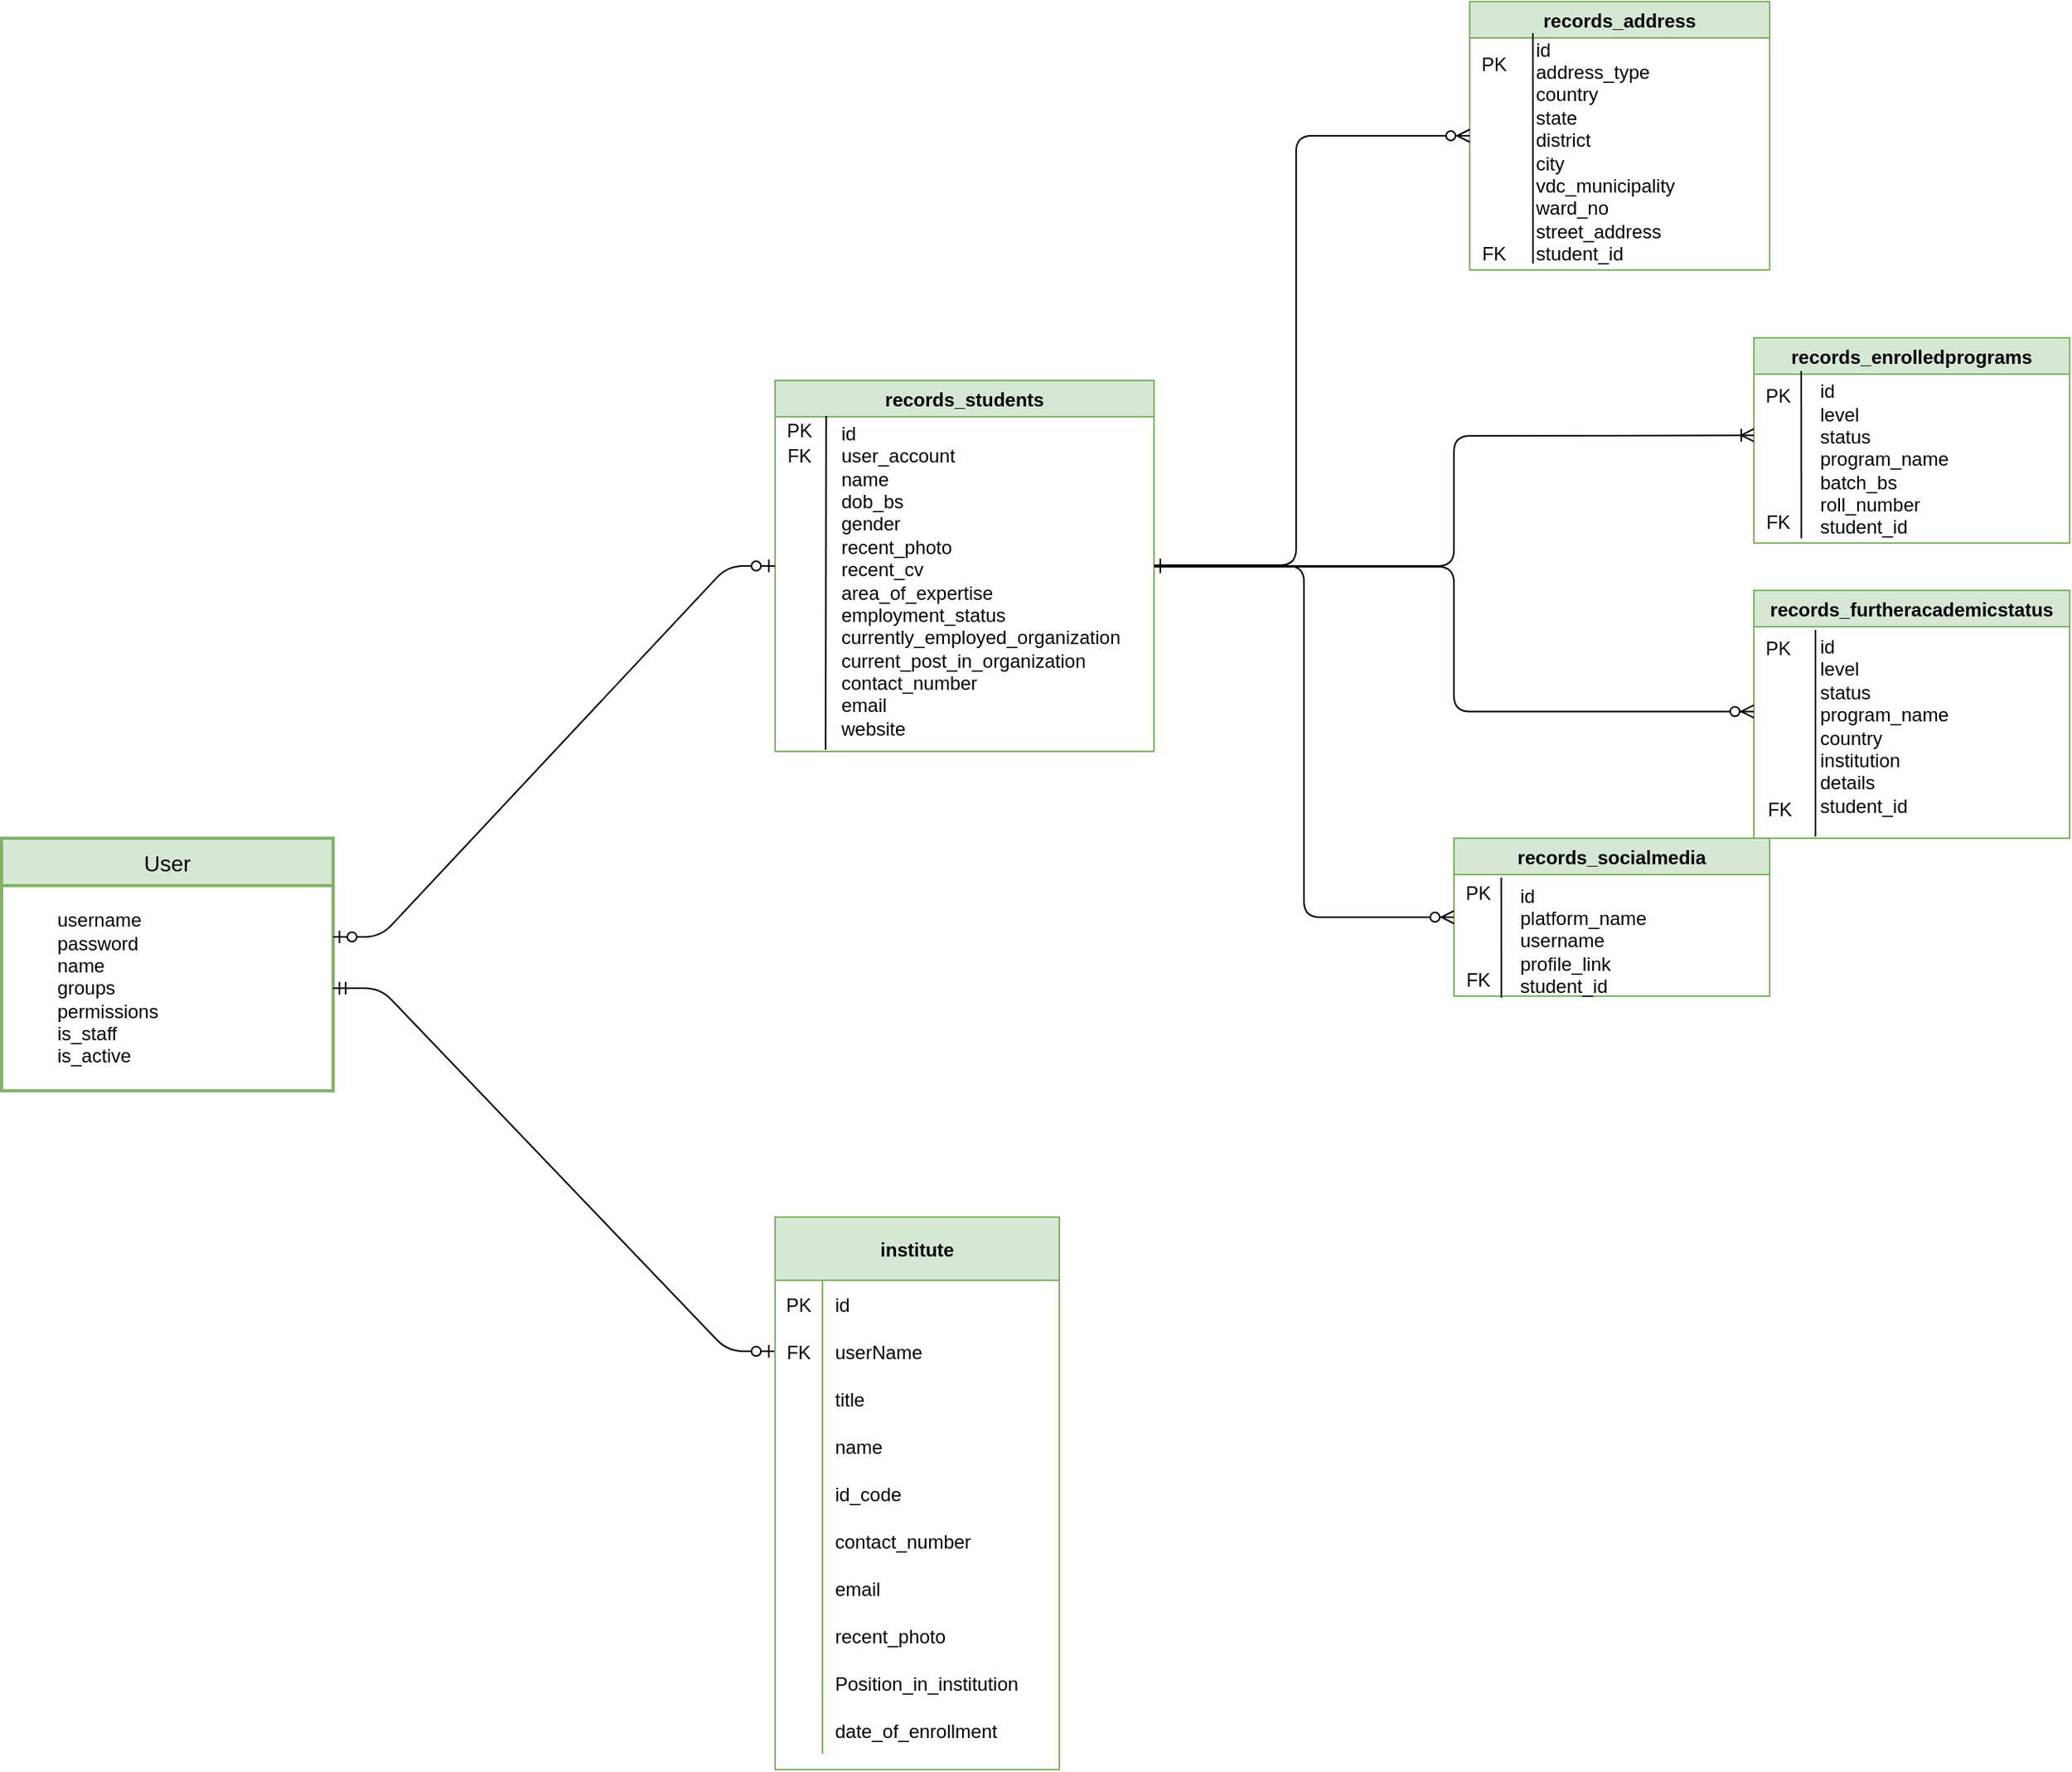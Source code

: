 <mxfile version="14.6.13" type="device"><diagram id="j0GpGH5mYLFYxK4G2R4_" name="Page-1"><mxGraphModel dx="2333" dy="1967" grid="1" gridSize="10" guides="1" tooltips="1" connect="1" arrows="1" fold="1" page="1" pageScale="1" pageWidth="850" pageHeight="1100" math="0" shadow="0"><root><mxCell id="0"/><mxCell id="1" parent="0"/><mxCell id="uBbFYz6rfdwAZvpzRWFP-1" value="records_students" style="swimlane;fillColor=#d5e8d4;strokeColor=#82b366;" parent="1" vertex="1"><mxGeometry x="40" y="-310" width="240" height="235" as="geometry"/></mxCell><mxCell id="uBbFYz6rfdwAZvpzRWFP-3" value="&lt;div align=&quot;left&quot;&gt;id&lt;/div&gt;&lt;div align=&quot;left&quot;&gt;user_account&lt;/div&gt;&lt;div align=&quot;left&quot;&gt;name&lt;/div&gt;&lt;div align=&quot;left&quot;&gt;dob_bs&lt;/div&gt;&lt;div align=&quot;left&quot;&gt;gender&lt;/div&gt;&lt;div align=&quot;left&quot;&gt;recent_photo&lt;/div&gt;&lt;div align=&quot;left&quot;&gt;recent_cv&lt;/div&gt;&lt;div align=&quot;left&quot;&gt;area_of_expertise&lt;/div&gt;&lt;div align=&quot;left&quot;&gt;employment_status&lt;/div&gt;&lt;div align=&quot;left&quot;&gt;currently_employed_organization&lt;/div&gt;&lt;div align=&quot;left&quot;&gt;current_post_in_organization&lt;/div&gt;&lt;div align=&quot;left&quot;&gt;contact_number&lt;/div&gt;&lt;div align=&quot;left&quot;&gt;email&lt;/div&gt;&lt;div align=&quot;left&quot;&gt;website&lt;br&gt;&lt;/div&gt;" style="text;html=1;align=left;verticalAlign=middle;resizable=0;points=[];autosize=1;strokeColor=none;fillColor=none;" parent="uBbFYz6rfdwAZvpzRWFP-1" vertex="1"><mxGeometry x="40" y="27" width="190" height="200" as="geometry"/></mxCell><mxCell id="uBbFYz6rfdwAZvpzRWFP-22" value="PK" style="text;html=1;align=center;verticalAlign=middle;resizable=0;points=[];autosize=1;strokeColor=none;fillColor=none;" parent="uBbFYz6rfdwAZvpzRWFP-1" vertex="1"><mxGeometry y="22" width="30" height="20" as="geometry"/></mxCell><mxCell id="e7qFxAG7HDEdpV32816c-23" value="FK" style="text;html=1;align=center;verticalAlign=middle;resizable=0;points=[];autosize=1;strokeColor=none;fillColor=none;" vertex="1" parent="uBbFYz6rfdwAZvpzRWFP-1"><mxGeometry y="38" width="30" height="20" as="geometry"/></mxCell><mxCell id="uBbFYz6rfdwAZvpzRWFP-2" value="" style="endArrow=none;html=1;rounded=0;entryX=1.078;entryY=0.025;entryDx=0;entryDy=0;entryPerimeter=0;" parent="1" target="uBbFYz6rfdwAZvpzRWFP-22" edge="1"><mxGeometry width="50" height="50" relative="1" as="geometry"><mxPoint x="72" y="-76" as="sourcePoint"/><mxPoint x="72.92" y="-267.01" as="targetPoint"/></mxGeometry></mxCell><mxCell id="uBbFYz6rfdwAZvpzRWFP-4" value="records_address" style="swimlane;fillColor=#d5e8d4;strokeColor=#82b366;" parent="1" vertex="1"><mxGeometry x="480" y="-550" width="190" height="170" as="geometry"/></mxCell><mxCell id="uBbFYz6rfdwAZvpzRWFP-7" value="&lt;div&gt;id&lt;/div&gt;&lt;div&gt;address_type&lt;/div&gt;&lt;div&gt;country&lt;/div&gt;&lt;div&gt;state&lt;/div&gt;&lt;div&gt;district&lt;/div&gt;&lt;div&gt;city&lt;/div&gt;&lt;div&gt;vdc_municipality&lt;/div&gt;&lt;div&gt;ward_no&lt;/div&gt;&lt;div&gt;street_address&lt;/div&gt;&lt;div&gt;student_id&lt;br&gt;&lt;/div&gt;" style="text;html=1;align=left;verticalAlign=middle;resizable=0;points=[];autosize=1;strokeColor=none;fillColor=none;" parent="uBbFYz6rfdwAZvpzRWFP-4" vertex="1"><mxGeometry x="40" y="20" width="100" height="150" as="geometry"/></mxCell><mxCell id="uBbFYz6rfdwAZvpzRWFP-23" value="PK" style="text;html=1;align=center;verticalAlign=middle;resizable=0;points=[];autosize=1;strokeColor=none;fillColor=none;" parent="uBbFYz6rfdwAZvpzRWFP-4" vertex="1"><mxGeometry y="30" width="30" height="20" as="geometry"/></mxCell><mxCell id="uBbFYz6rfdwAZvpzRWFP-27" value="FK" style="text;html=1;align=center;verticalAlign=middle;resizable=0;points=[];autosize=1;strokeColor=none;fillColor=none;" parent="uBbFYz6rfdwAZvpzRWFP-4" vertex="1"><mxGeometry y="150" width="30" height="20" as="geometry"/></mxCell><mxCell id="uBbFYz6rfdwAZvpzRWFP-6" value="" style="endArrow=none;html=1;rounded=0;entryX=-0.006;entryY=0.021;entryDx=0;entryDy=0;entryPerimeter=0;" parent="uBbFYz6rfdwAZvpzRWFP-4" edge="1"><mxGeometry width="50" height="50" relative="1" as="geometry"><mxPoint x="40.08" y="166.01" as="sourcePoint"/><mxPoint x="40.0" y="20.0" as="targetPoint"/></mxGeometry></mxCell><mxCell id="uBbFYz6rfdwAZvpzRWFP-8" value="records_furtheracademicstatus" style="swimlane;fillColor=#d5e8d4;strokeColor=#82b366;" parent="1" vertex="1"><mxGeometry x="660" y="-177" width="200" height="157" as="geometry"/></mxCell><mxCell id="uBbFYz6rfdwAZvpzRWFP-9" value="&lt;div&gt;&lt;br&gt;&lt;/div&gt;" style="text;html=1;align=left;verticalAlign=middle;resizable=0;points=[];autosize=1;strokeColor=none;fillColor=none;" parent="uBbFYz6rfdwAZvpzRWFP-8" vertex="1"><mxGeometry x="40" y="82" width="20" height="20" as="geometry"/></mxCell><mxCell id="uBbFYz6rfdwAZvpzRWFP-21" value="&lt;div align=&quot;left&quot;&gt;id&lt;/div&gt;&lt;div align=&quot;left&quot;&gt;level&lt;/div&gt;&lt;div align=&quot;left&quot;&gt;status&lt;/div&gt;&lt;div align=&quot;left&quot;&gt;program_name&lt;/div&gt;&lt;div align=&quot;left&quot;&gt;country&lt;/div&gt;&lt;div align=&quot;left&quot;&gt;institution&lt;/div&gt;&lt;div align=&quot;left&quot;&gt;details&lt;/div&gt;&lt;div align=&quot;left&quot;&gt;student_id&lt;br&gt;&lt;/div&gt;" style="text;html=1;align=left;verticalAlign=middle;resizable=0;points=[];autosize=1;strokeColor=none;fillColor=none;" parent="uBbFYz6rfdwAZvpzRWFP-8" vertex="1"><mxGeometry x="40" y="26" width="90" height="120" as="geometry"/></mxCell><mxCell id="uBbFYz6rfdwAZvpzRWFP-24" value="PK" style="text;html=1;align=center;verticalAlign=middle;resizable=0;points=[];autosize=1;strokeColor=none;fillColor=none;" parent="uBbFYz6rfdwAZvpzRWFP-8" vertex="1"><mxGeometry y="27" width="30" height="20" as="geometry"/></mxCell><mxCell id="uBbFYz6rfdwAZvpzRWFP-29" value="FK" style="text;html=1;align=center;verticalAlign=middle;resizable=0;points=[];autosize=1;strokeColor=none;fillColor=none;" parent="uBbFYz6rfdwAZvpzRWFP-8" vertex="1"><mxGeometry x="1" y="129" width="30" height="20" as="geometry"/></mxCell><mxCell id="uBbFYz6rfdwAZvpzRWFP-10" value="" style="endArrow=none;html=1;rounded=0;exitX=-0.011;exitY=1.017;exitDx=0;exitDy=0;exitPerimeter=0;" parent="1" edge="1"><mxGeometry width="50" height="50" relative="1" as="geometry"><mxPoint x="699.01" y="-20.96" as="sourcePoint"/><mxPoint x="699" y="-152" as="targetPoint"/></mxGeometry></mxCell><mxCell id="uBbFYz6rfdwAZvpzRWFP-12" value="records_enrolledprograms" style="swimlane;fillColor=#d5e8d4;strokeColor=#82b366;" parent="1" vertex="1"><mxGeometry x="660" y="-337" width="200" height="130" as="geometry"/></mxCell><mxCell id="uBbFYz6rfdwAZvpzRWFP-13" value="&lt;div&gt;&lt;br&gt;&lt;/div&gt;" style="text;html=1;align=left;verticalAlign=middle;resizable=0;points=[];autosize=1;strokeColor=none;fillColor=none;" parent="uBbFYz6rfdwAZvpzRWFP-12" vertex="1"><mxGeometry x="40" y="82" width="20" height="20" as="geometry"/></mxCell><mxCell id="uBbFYz6rfdwAZvpzRWFP-16" value="&lt;div align=&quot;left&quot;&gt;id&lt;/div&gt;&lt;div align=&quot;left&quot;&gt;level&lt;/div&gt;&lt;div align=&quot;left&quot;&gt;status&lt;/div&gt;&lt;div align=&quot;left&quot;&gt;program_name&lt;/div&gt;&lt;div align=&quot;left&quot;&gt;batch_bs&lt;/div&gt;&lt;div align=&quot;left&quot;&gt;roll_number&lt;/div&gt;&lt;div align=&quot;left&quot;&gt;student_id&lt;br&gt;&lt;/div&gt;" style="text;html=1;align=left;verticalAlign=middle;resizable=0;points=[];autosize=1;strokeColor=none;fillColor=none;" parent="uBbFYz6rfdwAZvpzRWFP-12" vertex="1"><mxGeometry x="40" y="27" width="90" height="100" as="geometry"/></mxCell><mxCell id="uBbFYz6rfdwAZvpzRWFP-25" value="PK" style="text;html=1;align=center;verticalAlign=middle;resizable=0;points=[];autosize=1;strokeColor=none;fillColor=none;" parent="uBbFYz6rfdwAZvpzRWFP-12" vertex="1"><mxGeometry y="27" width="30" height="20" as="geometry"/></mxCell><mxCell id="uBbFYz6rfdwAZvpzRWFP-28" value="FK" style="text;html=1;align=center;verticalAlign=middle;resizable=0;points=[];autosize=1;strokeColor=none;fillColor=none;" parent="uBbFYz6rfdwAZvpzRWFP-12" vertex="1"><mxGeometry y="107" width="30" height="20" as="geometry"/></mxCell><mxCell id="uBbFYz6rfdwAZvpzRWFP-15" value="" style="endArrow=none;html=1;rounded=0;entryX=-0.006;entryY=0.021;entryDx=0;entryDy=0;entryPerimeter=0;" parent="uBbFYz6rfdwAZvpzRWFP-12" edge="1"><mxGeometry width="50" height="50" relative="1" as="geometry"><mxPoint x="30.08" y="127" as="sourcePoint"/><mxPoint x="30.0" y="20.99" as="targetPoint"/></mxGeometry></mxCell><mxCell id="uBbFYz6rfdwAZvpzRWFP-17" value="records_socialmedia" style="swimlane;fillColor=#d5e8d4;strokeColor=#82b366;" parent="1" vertex="1"><mxGeometry x="470" y="-20" width="200" height="100" as="geometry"/></mxCell><mxCell id="uBbFYz6rfdwAZvpzRWFP-18" value="&lt;div&gt;&lt;br&gt;&lt;/div&gt;" style="text;html=1;align=left;verticalAlign=middle;resizable=0;points=[];autosize=1;strokeColor=none;fillColor=none;" parent="uBbFYz6rfdwAZvpzRWFP-17" vertex="1"><mxGeometry x="40" y="85" width="20" height="20" as="geometry"/></mxCell><mxCell id="uBbFYz6rfdwAZvpzRWFP-19" value="&lt;div align=&quot;left&quot;&gt;id&lt;/div&gt;&lt;div align=&quot;left&quot;&gt;platform_name&lt;/div&gt;&lt;div align=&quot;left&quot;&gt;username&lt;/div&gt;&lt;div align=&quot;left&quot;&gt;profile_link&lt;/div&gt;&lt;div align=&quot;left&quot;&gt;student_id&lt;br&gt;&lt;/div&gt;" style="text;html=1;align=left;verticalAlign=middle;resizable=0;points=[];autosize=1;strokeColor=none;fillColor=none;" parent="uBbFYz6rfdwAZvpzRWFP-17" vertex="1"><mxGeometry x="40" y="25" width="90" height="80" as="geometry"/></mxCell><mxCell id="uBbFYz6rfdwAZvpzRWFP-30" value="FK" style="text;html=1;align=center;verticalAlign=middle;resizable=0;points=[];autosize=1;strokeColor=none;fillColor=none;" parent="uBbFYz6rfdwAZvpzRWFP-17" vertex="1"><mxGeometry y="80" width="30" height="20" as="geometry"/></mxCell><mxCell id="uBbFYz6rfdwAZvpzRWFP-31" value="PK" style="text;html=1;align=center;verticalAlign=middle;resizable=0;points=[];autosize=1;strokeColor=none;fillColor=none;" parent="uBbFYz6rfdwAZvpzRWFP-17" vertex="1"><mxGeometry y="25" width="30" height="20" as="geometry"/></mxCell><mxCell id="uBbFYz6rfdwAZvpzRWFP-20" value="" style="endArrow=none;html=1;rounded=0;entryX=-0.006;entryY=0.021;entryDx=0;entryDy=0;entryPerimeter=0;" parent="uBbFYz6rfdwAZvpzRWFP-17" edge="1"><mxGeometry width="50" height="50" relative="1" as="geometry"><mxPoint x="30.08" y="101.01" as="sourcePoint"/><mxPoint x="30.0" y="25" as="targetPoint"/></mxGeometry></mxCell><mxCell id="e7qFxAG7HDEdpV32816c-1" value="" style="edgeStyle=elbowEdgeStyle;fontSize=12;html=1;endArrow=ERone;startArrow=ERzeroToMany;endFill=0;" edge="1" parent="1" source="uBbFYz6rfdwAZvpzRWFP-4" target="uBbFYz6rfdwAZvpzRWFP-1"><mxGeometry width="100" height="100" relative="1" as="geometry"><mxPoint x="400" y="10" as="sourcePoint"/><mxPoint x="500" y="-90" as="targetPoint"/><Array as="points"><mxPoint x="370" y="-193"/><mxPoint x="370" y="-310"/></Array></mxGeometry></mxCell><mxCell id="e7qFxAG7HDEdpV32816c-2" value="" style="edgeStyle=orthogonalEdgeStyle;fontSize=12;html=1;endArrow=ERoneToMany;startArrow=ERone;endFill=0;startFill=0;" edge="1" parent="1" source="uBbFYz6rfdwAZvpzRWFP-1"><mxGeometry width="100" height="100" relative="1" as="geometry"><mxPoint x="300" y="-50" as="sourcePoint"/><mxPoint x="660" y="-275.286" as="targetPoint"/></mxGeometry></mxCell><mxCell id="e7qFxAG7HDEdpV32816c-3" value="" style="fontSize=12;html=1;endArrow=ERone;startArrow=ERzeroToMany;edgeStyle=orthogonalEdgeStyle;endFill=0;entryX=1;entryY=0.5;entryDx=0;entryDy=0;" edge="1" parent="1" target="uBbFYz6rfdwAZvpzRWFP-1"><mxGeometry width="100" height="100" relative="1" as="geometry"><mxPoint x="660" y="-100.286" as="sourcePoint"/><mxPoint x="280" y="-170" as="targetPoint"/><Array as="points"><mxPoint x="470" y="-100"/><mxPoint x="470" y="-192"/><mxPoint x="280" y="-192"/></Array></mxGeometry></mxCell><mxCell id="e7qFxAG7HDEdpV32816c-4" value="" style="fontSize=12;html=1;endArrow=ERone;startArrow=ERzeroToMany;exitX=0;exitY=0.5;exitDx=0;exitDy=0;edgeStyle=elbowEdgeStyle;endFill=0;entryX=1;entryY=0.5;entryDx=0;entryDy=0;" edge="1" parent="1" source="uBbFYz6rfdwAZvpzRWFP-17" target="uBbFYz6rfdwAZvpzRWFP-1"><mxGeometry width="100" height="100" relative="1" as="geometry"><mxPoint x="450" y="10" as="sourcePoint"/><mxPoint x="270" y="-180" as="targetPoint"/></mxGeometry></mxCell><mxCell id="e7qFxAG7HDEdpV32816c-20" value="User" style="swimlane;childLayout=stackLayout;horizontal=1;startSize=30;horizontalStack=0;rounded=0;fontSize=14;fontStyle=0;strokeWidth=2;resizeParent=0;resizeLast=1;shadow=0;dashed=0;align=center;fillColor=#d5e8d4;strokeColor=#82b366;" vertex="1" parent="1"><mxGeometry x="-450" y="-20" width="210" height="160" as="geometry"/></mxCell><mxCell id="e7qFxAG7HDEdpV32816c-28" value="&lt;span&gt;&amp;nbsp; &amp;nbsp; &amp;nbsp; &amp;nbsp; &amp;nbsp; username&lt;/span&gt;&lt;br style=&quot;padding: 0px ; margin: 0px&quot;&gt;&lt;span&gt;&amp;nbsp; &amp;nbsp; &amp;nbsp; &amp;nbsp; &amp;nbsp; password&lt;/span&gt;&lt;br style=&quot;padding: 0px ; margin: 0px&quot;&gt;&lt;span&gt;&amp;nbsp; &amp;nbsp; &amp;nbsp; &amp;nbsp; &amp;nbsp; name&lt;/span&gt;&lt;br style=&quot;padding: 0px ; margin: 0px&quot;&gt;&lt;span&gt;&amp;nbsp; &amp;nbsp; &amp;nbsp; &amp;nbsp; &amp;nbsp; groups&lt;/span&gt;&lt;br style=&quot;padding: 0px ; margin: 0px&quot;&gt;&lt;span&gt;&amp;nbsp; &amp;nbsp; &amp;nbsp; &amp;nbsp; &amp;nbsp; permissions&lt;/span&gt;&lt;br style=&quot;padding: 0px ; margin: 0px&quot;&gt;&lt;span&gt;&amp;nbsp; &amp;nbsp; &amp;nbsp; &amp;nbsp; &amp;nbsp; is_staff&lt;/span&gt;&lt;br style=&quot;padding: 0px ; margin: 0px&quot;&gt;&lt;span&gt;&amp;nbsp; &amp;nbsp; &amp;nbsp; &amp;nbsp; &amp;nbsp; is_active&lt;/span&gt;" style="text;html=1;strokeColor=none;fillColor=none;align=left;verticalAlign=middle;whiteSpace=wrap;rounded=0;" vertex="1" parent="e7qFxAG7HDEdpV32816c-20"><mxGeometry y="30" width="210" height="130" as="geometry"/></mxCell><mxCell id="e7qFxAG7HDEdpV32816c-29" value="" style="edgeStyle=entityRelationEdgeStyle;fontSize=12;html=1;endArrow=ERzeroToOne;startArrow=ERmandOne;exitX=1;exitY=0.5;exitDx=0;exitDy=0;endFill=1;entryX=0;entryY=0.5;entryDx=0;entryDy=0;" edge="1" parent="1" source="e7qFxAG7HDEdpV32816c-28" target="e7qFxAG7HDEdpV32816c-43"><mxGeometry width="100" height="100" relative="1" as="geometry"><mxPoint x="320" y="210" as="sourcePoint"/><mxPoint x="40" y="285" as="targetPoint"/></mxGeometry></mxCell><mxCell id="e7qFxAG7HDEdpV32816c-30" value="" style="edgeStyle=entityRelationEdgeStyle;fontSize=12;html=1;endArrow=ERzeroToOne;endFill=1;entryX=0;entryY=0.5;entryDx=0;entryDy=0;exitX=1;exitY=0.25;exitDx=0;exitDy=0;startArrow=ERzeroToOne;startFill=1;" edge="1" parent="1" source="e7qFxAG7HDEdpV32816c-28" target="uBbFYz6rfdwAZvpzRWFP-1"><mxGeometry width="100" height="100" relative="1" as="geometry"><mxPoint x="320" y="210" as="sourcePoint"/><mxPoint x="420" y="110" as="targetPoint"/></mxGeometry></mxCell><mxCell id="e7qFxAG7HDEdpV32816c-36" value="institute" style="shape=table;startSize=40;container=1;collapsible=1;childLayout=tableLayout;fixedRows=1;rowLines=0;fontStyle=1;align=center;resizeLast=1;rounded=0;fillColor=#d5e8d4;strokeColor=#82b366;" vertex="1" parent="1"><mxGeometry x="40" y="220" width="180" height="350" as="geometry"/></mxCell><mxCell id="e7qFxAG7HDEdpV32816c-40" value="" style="shape=partialRectangle;collapsible=0;dropTarget=0;pointerEvents=0;fillColor=none;top=0;left=0;bottom=0;right=0;points=[[0,0.5],[1,0.5]];portConstraint=eastwest;" vertex="1" parent="e7qFxAG7HDEdpV32816c-36"><mxGeometry y="40" width="180" height="30" as="geometry"/></mxCell><mxCell id="e7qFxAG7HDEdpV32816c-41" value="PK" style="shape=partialRectangle;connectable=0;fillColor=none;top=0;left=0;bottom=0;right=0;editable=1;overflow=hidden;" vertex="1" parent="e7qFxAG7HDEdpV32816c-40"><mxGeometry width="30" height="30" as="geometry"/></mxCell><mxCell id="e7qFxAG7HDEdpV32816c-42" value="id" style="shape=partialRectangle;connectable=0;fillColor=none;top=0;left=0;bottom=0;right=0;align=left;spacingLeft=6;overflow=hidden;" vertex="1" parent="e7qFxAG7HDEdpV32816c-40"><mxGeometry x="30" width="150" height="30" as="geometry"/></mxCell><mxCell id="e7qFxAG7HDEdpV32816c-43" value="" style="shape=partialRectangle;collapsible=0;dropTarget=0;pointerEvents=0;fillColor=none;top=0;left=0;bottom=0;right=0;points=[[0,0.5],[1,0.5]];portConstraint=eastwest;" vertex="1" parent="e7qFxAG7HDEdpV32816c-36"><mxGeometry y="70" width="180" height="30" as="geometry"/></mxCell><mxCell id="e7qFxAG7HDEdpV32816c-44" value="FK" style="shape=partialRectangle;connectable=0;fillColor=none;top=0;left=0;bottom=0;right=0;editable=1;overflow=hidden;" vertex="1" parent="e7qFxAG7HDEdpV32816c-43"><mxGeometry width="30" height="30" as="geometry"/></mxCell><mxCell id="e7qFxAG7HDEdpV32816c-45" value="userName" style="shape=partialRectangle;connectable=0;fillColor=none;top=0;left=0;bottom=0;right=0;align=left;spacingLeft=6;overflow=hidden;" vertex="1" parent="e7qFxAG7HDEdpV32816c-43"><mxGeometry x="30" width="150" height="30" as="geometry"/></mxCell><mxCell id="e7qFxAG7HDEdpV32816c-46" value="" style="shape=partialRectangle;collapsible=0;dropTarget=0;pointerEvents=0;fillColor=none;top=0;left=0;bottom=0;right=0;points=[[0,0.5],[1,0.5]];portConstraint=eastwest;" vertex="1" parent="e7qFxAG7HDEdpV32816c-36"><mxGeometry y="100" width="180" height="30" as="geometry"/></mxCell><mxCell id="e7qFxAG7HDEdpV32816c-47" value="" style="shape=partialRectangle;connectable=0;fillColor=none;top=0;left=0;bottom=0;right=0;editable=1;overflow=hidden;" vertex="1" parent="e7qFxAG7HDEdpV32816c-46"><mxGeometry width="30" height="30" as="geometry"/></mxCell><mxCell id="e7qFxAG7HDEdpV32816c-48" value="title" style="shape=partialRectangle;connectable=0;fillColor=none;top=0;left=0;bottom=0;right=0;align=left;spacingLeft=6;overflow=hidden;" vertex="1" parent="e7qFxAG7HDEdpV32816c-46"><mxGeometry x="30" width="150" height="30" as="geometry"/></mxCell><mxCell id="e7qFxAG7HDEdpV32816c-49" value="" style="shape=partialRectangle;collapsible=0;dropTarget=0;pointerEvents=0;fillColor=none;top=0;left=0;bottom=0;right=0;points=[[0,0.5],[1,0.5]];portConstraint=eastwest;" vertex="1" parent="e7qFxAG7HDEdpV32816c-36"><mxGeometry y="130" width="180" height="30" as="geometry"/></mxCell><mxCell id="e7qFxAG7HDEdpV32816c-50" value="" style="shape=partialRectangle;connectable=0;fillColor=none;top=0;left=0;bottom=0;right=0;editable=1;overflow=hidden;" vertex="1" parent="e7qFxAG7HDEdpV32816c-49"><mxGeometry width="30" height="30" as="geometry"/></mxCell><mxCell id="e7qFxAG7HDEdpV32816c-51" value="name" style="shape=partialRectangle;connectable=0;fillColor=none;top=0;left=0;bottom=0;right=0;align=left;spacingLeft=6;overflow=hidden;" vertex="1" parent="e7qFxAG7HDEdpV32816c-49"><mxGeometry x="30" width="150" height="30" as="geometry"/></mxCell><mxCell id="e7qFxAG7HDEdpV32816c-52" value="" style="shape=partialRectangle;collapsible=0;dropTarget=0;pointerEvents=0;fillColor=none;top=0;left=0;bottom=0;right=0;points=[[0,0.5],[1,0.5]];portConstraint=eastwest;" vertex="1" parent="e7qFxAG7HDEdpV32816c-36"><mxGeometry y="160" width="180" height="30" as="geometry"/></mxCell><mxCell id="e7qFxAG7HDEdpV32816c-53" value="" style="shape=partialRectangle;connectable=0;fillColor=none;top=0;left=0;bottom=0;right=0;editable=1;overflow=hidden;" vertex="1" parent="e7qFxAG7HDEdpV32816c-52"><mxGeometry width="30" height="30" as="geometry"/></mxCell><mxCell id="e7qFxAG7HDEdpV32816c-54" value="id_code" style="shape=partialRectangle;connectable=0;fillColor=none;top=0;left=0;bottom=0;right=0;align=left;spacingLeft=6;overflow=hidden;" vertex="1" parent="e7qFxAG7HDEdpV32816c-52"><mxGeometry x="30" width="150" height="30" as="geometry"/></mxCell><mxCell id="e7qFxAG7HDEdpV32816c-55" value="" style="shape=partialRectangle;collapsible=0;dropTarget=0;pointerEvents=0;fillColor=none;top=0;left=0;bottom=0;right=0;points=[[0,0.5],[1,0.5]];portConstraint=eastwest;" vertex="1" parent="e7qFxAG7HDEdpV32816c-36"><mxGeometry y="190" width="180" height="30" as="geometry"/></mxCell><mxCell id="e7qFxAG7HDEdpV32816c-56" value="" style="shape=partialRectangle;connectable=0;fillColor=none;top=0;left=0;bottom=0;right=0;editable=1;overflow=hidden;" vertex="1" parent="e7qFxAG7HDEdpV32816c-55"><mxGeometry width="30" height="30" as="geometry"/></mxCell><mxCell id="e7qFxAG7HDEdpV32816c-57" value="contact_number" style="shape=partialRectangle;connectable=0;fillColor=none;top=0;left=0;bottom=0;right=0;align=left;spacingLeft=6;overflow=hidden;" vertex="1" parent="e7qFxAG7HDEdpV32816c-55"><mxGeometry x="30" width="150" height="30" as="geometry"/></mxCell><mxCell id="e7qFxAG7HDEdpV32816c-58" value="" style="shape=partialRectangle;collapsible=0;dropTarget=0;pointerEvents=0;fillColor=none;top=0;left=0;bottom=0;right=0;points=[[0,0.5],[1,0.5]];portConstraint=eastwest;" vertex="1" parent="e7qFxAG7HDEdpV32816c-36"><mxGeometry y="220" width="180" height="30" as="geometry"/></mxCell><mxCell id="e7qFxAG7HDEdpV32816c-59" value="" style="shape=partialRectangle;connectable=0;fillColor=none;top=0;left=0;bottom=0;right=0;editable=1;overflow=hidden;" vertex="1" parent="e7qFxAG7HDEdpV32816c-58"><mxGeometry width="30" height="30" as="geometry"/></mxCell><mxCell id="e7qFxAG7HDEdpV32816c-60" value="email" style="shape=partialRectangle;connectable=0;fillColor=none;top=0;left=0;bottom=0;right=0;align=left;spacingLeft=6;overflow=hidden;" vertex="1" parent="e7qFxAG7HDEdpV32816c-58"><mxGeometry x="30" width="150" height="30" as="geometry"/></mxCell><mxCell id="e7qFxAG7HDEdpV32816c-61" value="" style="shape=partialRectangle;collapsible=0;dropTarget=0;pointerEvents=0;fillColor=none;top=0;left=0;bottom=0;right=0;points=[[0,0.5],[1,0.5]];portConstraint=eastwest;" vertex="1" parent="e7qFxAG7HDEdpV32816c-36"><mxGeometry y="250" width="180" height="30" as="geometry"/></mxCell><mxCell id="e7qFxAG7HDEdpV32816c-62" value="" style="shape=partialRectangle;connectable=0;fillColor=none;top=0;left=0;bottom=0;right=0;editable=1;overflow=hidden;" vertex="1" parent="e7qFxAG7HDEdpV32816c-61"><mxGeometry width="30" height="30" as="geometry"/></mxCell><mxCell id="e7qFxAG7HDEdpV32816c-63" value="recent_photo" style="shape=partialRectangle;connectable=0;fillColor=none;top=0;left=0;bottom=0;right=0;align=left;spacingLeft=6;overflow=hidden;" vertex="1" parent="e7qFxAG7HDEdpV32816c-61"><mxGeometry x="30" width="150" height="30" as="geometry"/></mxCell><mxCell id="e7qFxAG7HDEdpV32816c-64" value="" style="shape=partialRectangle;collapsible=0;dropTarget=0;pointerEvents=0;fillColor=none;top=0;left=0;bottom=0;right=0;points=[[0,0.5],[1,0.5]];portConstraint=eastwest;" vertex="1" parent="e7qFxAG7HDEdpV32816c-36"><mxGeometry y="280" width="180" height="30" as="geometry"/></mxCell><mxCell id="e7qFxAG7HDEdpV32816c-65" value="" style="shape=partialRectangle;connectable=0;fillColor=none;top=0;left=0;bottom=0;right=0;editable=1;overflow=hidden;" vertex="1" parent="e7qFxAG7HDEdpV32816c-64"><mxGeometry width="30" height="30" as="geometry"/></mxCell><mxCell id="e7qFxAG7HDEdpV32816c-66" value="Position_in_institution" style="shape=partialRectangle;connectable=0;fillColor=none;top=0;left=0;bottom=0;right=0;align=left;spacingLeft=6;overflow=hidden;" vertex="1" parent="e7qFxAG7HDEdpV32816c-64"><mxGeometry x="30" width="150" height="30" as="geometry"/></mxCell><mxCell id="e7qFxAG7HDEdpV32816c-67" value="" style="shape=partialRectangle;collapsible=0;dropTarget=0;pointerEvents=0;fillColor=none;top=0;left=0;bottom=0;right=0;points=[[0,0.5],[1,0.5]];portConstraint=eastwest;" vertex="1" parent="e7qFxAG7HDEdpV32816c-36"><mxGeometry y="310" width="180" height="30" as="geometry"/></mxCell><mxCell id="e7qFxAG7HDEdpV32816c-68" value="" style="shape=partialRectangle;connectable=0;fillColor=none;top=0;left=0;bottom=0;right=0;editable=1;overflow=hidden;" vertex="1" parent="e7qFxAG7HDEdpV32816c-67"><mxGeometry width="30" height="30" as="geometry"/></mxCell><mxCell id="e7qFxAG7HDEdpV32816c-69" value="date_of_enrollment" style="shape=partialRectangle;connectable=0;fillColor=none;top=0;left=0;bottom=0;right=0;align=left;spacingLeft=6;overflow=hidden;" vertex="1" parent="e7qFxAG7HDEdpV32816c-67"><mxGeometry x="30" width="150" height="30" as="geometry"/></mxCell></root></mxGraphModel></diagram></mxfile>